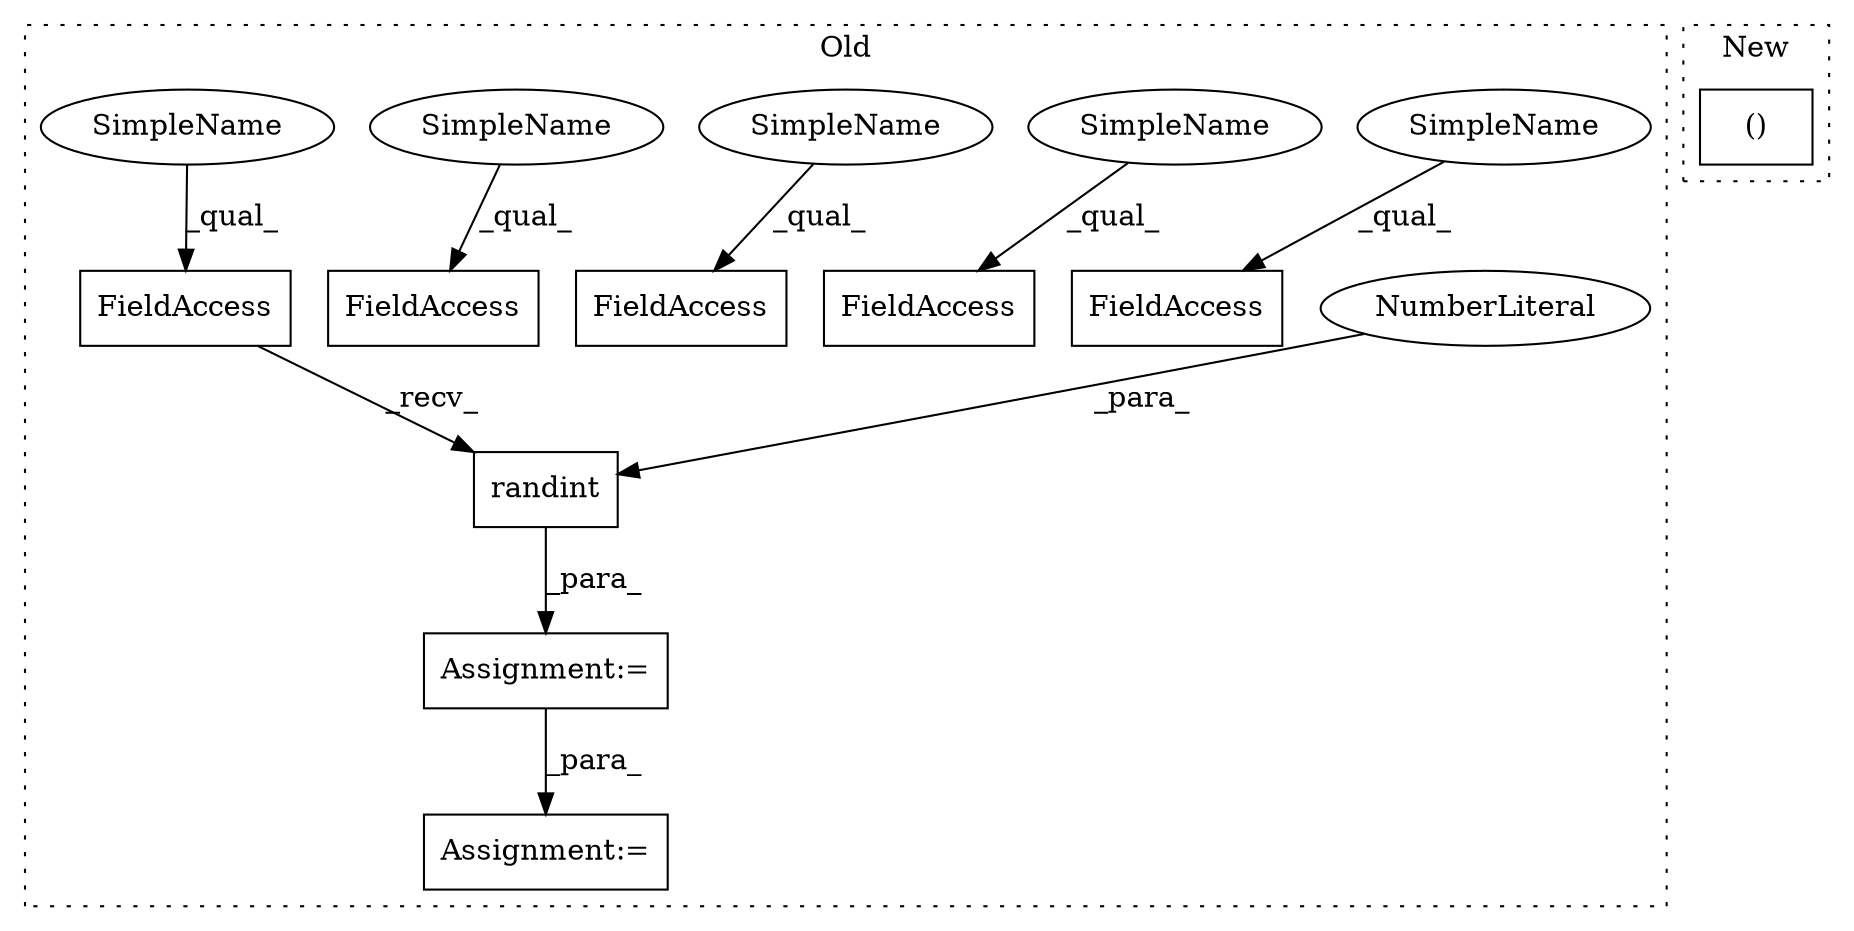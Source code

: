 digraph G {
subgraph cluster0 {
1 [label="randint" a="32" s="4039,4050" l="8,1" shape="box"];
3 [label="NumberLiteral" a="34" s="4049" l="1" shape="ellipse"];
4 [label="Assignment:=" a="7" s="4326" l="2" shape="box"];
5 [label="FieldAccess" a="22" s="4026" l="12" shape="box"];
6 [label="FieldAccess" a="22" s="4126" l="12" shape="box"];
7 [label="Assignment:=" a="7" s="4025" l="1" shape="box"];
8 [label="FieldAccess" a="22" s="3956" l="12" shape="box"];
9 [label="FieldAccess" a="22" s="4060" l="12" shape="box"];
10 [label="FieldAccess" a="22" s="3989" l="12" shape="box"];
11 [label="SimpleName" a="42" s="3989" l="5" shape="ellipse"];
12 [label="SimpleName" a="42" s="3956" l="5" shape="ellipse"];
13 [label="SimpleName" a="42" s="4126" l="5" shape="ellipse"];
14 [label="SimpleName" a="42" s="4060" l="5" shape="ellipse"];
15 [label="SimpleName" a="42" s="4026" l="5" shape="ellipse"];
label = "Old";
style="dotted";
}
subgraph cluster1 {
2 [label="()" a="106" s="3105" l="29" shape="box"];
label = "New";
style="dotted";
}
1 -> 7 [label="_para_"];
3 -> 1 [label="_para_"];
5 -> 1 [label="_recv_"];
7 -> 4 [label="_para_"];
11 -> 10 [label="_qual_"];
12 -> 8 [label="_qual_"];
13 -> 6 [label="_qual_"];
14 -> 9 [label="_qual_"];
15 -> 5 [label="_qual_"];
}